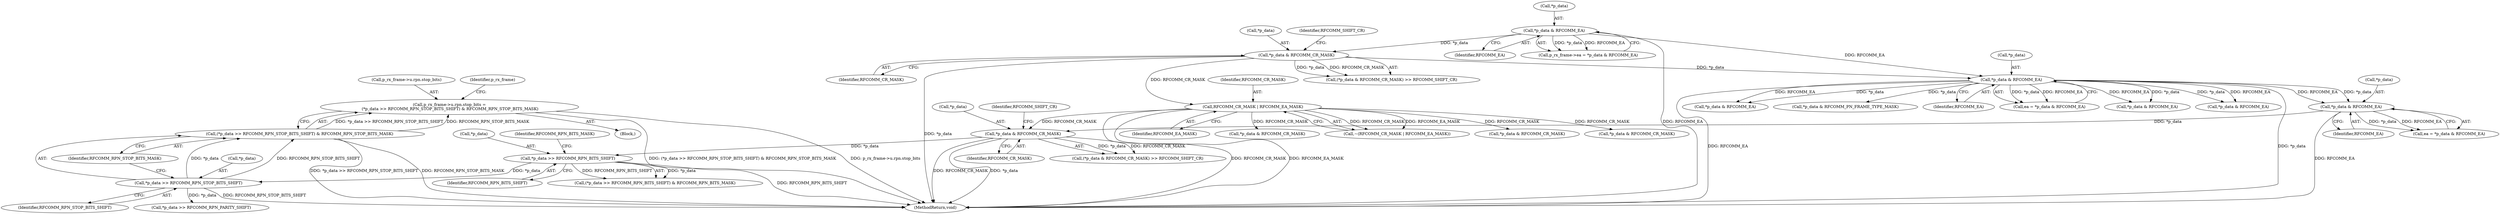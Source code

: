 digraph "0_Android_92a7bf8c44a236607c146240f3c0adc1ae01fedf@pointer" {
"1000829" [label="(Call,p_rx_frame->u.rpn.stop_bits =\n (*p_data >> RFCOMM_RPN_STOP_BITS_SHIFT) & RFCOMM_RPN_STOP_BITS_MASK)"];
"1000837" [label="(Call,(*p_data >> RFCOMM_RPN_STOP_BITS_SHIFT) & RFCOMM_RPN_STOP_BITS_MASK)"];
"1000838" [label="(Call,*p_data >> RFCOMM_RPN_STOP_BITS_SHIFT)"];
"1000824" [label="(Call,*p_data >> RFCOMM_RPN_BITS_SHIFT)"];
"1000748" [label="(Call,*p_data & RFCOMM_CR_MASK)"];
"1000741" [label="(Call,*p_data & RFCOMM_EA)"];
"1000222" [label="(Call,*p_data & RFCOMM_EA)"];
"1000163" [label="(Call,*p_data & RFCOMM_CR_MASK)"];
"1000154" [label="(Call,*p_data & RFCOMM_EA)"];
"1000177" [label="(Call,RFCOMM_CR_MASK | RFCOMM_EA_MASK)"];
"1000179" [label="(Identifier,RFCOMM_EA_MASK)"];
"1000852" [label="(Call,*p_data >> RFCOMM_RPN_PARITY_SHIFT)"];
"1000838" [label="(Call,*p_data >> RFCOMM_RPN_STOP_BITS_SHIFT)"];
"1000827" [label="(Identifier,RFCOMM_RPN_BITS_SHIFT)"];
"1000163" [label="(Call,*p_data & RFCOMM_CR_MASK)"];
"1000571" [label="(Call,*p_data & RFCOMM_CR_MASK)"];
"1000841" [label="(Identifier,RFCOMM_RPN_STOP_BITS_SHIFT)"];
"1000744" [label="(Identifier,RFCOMM_EA)"];
"1000335" [label="(Call,*p_data & RFCOMM_PN_FRAME_TYPE_MASK)"];
"1000177" [label="(Call,RFCOMM_CR_MASK | RFCOMM_EA_MASK)"];
"1000842" [label="(Identifier,RFCOMM_RPN_STOP_BITS_MASK)"];
"1000748" [label="(Call,*p_data & RFCOMM_CR_MASK)"];
"1000222" [label="(Call,*p_data & RFCOMM_EA)"];
"1000564" [label="(Call,*p_data & RFCOMM_EA)"];
"1000739" [label="(Call,ea = *p_data & RFCOMM_EA)"];
"1000157" [label="(Identifier,RFCOMM_EA)"];
"1000154" [label="(Call,*p_data & RFCOMM_EA)"];
"1000751" [label="(Identifier,RFCOMM_CR_MASK)"];
"1000830" [label="(Call,p_rx_frame->u.rpn.stop_bits)"];
"1000162" [label="(Call,(*p_data & RFCOMM_CR_MASK) >> RFCOMM_SHIFT_CR)"];
"1000837" [label="(Call,(*p_data >> RFCOMM_RPN_STOP_BITS_SHIFT) & RFCOMM_RPN_STOP_BITS_MASK)"];
"1000747" [label="(Call,(*p_data & RFCOMM_CR_MASK) >> RFCOMM_SHIFT_CR)"];
"1000741" [label="(Call,*p_data & RFCOMM_EA)"];
"1000176" [label="(Call,~(RFCOMM_CR_MASK | RFCOMM_EA_MASK))"];
"1000823" [label="(Call,(*p_data >> RFCOMM_RPN_BITS_SHIFT) & RFCOMM_RPN_BITS_MASK)"];
"1000825" [label="(Call,*p_data)"];
"1000828" [label="(Identifier,RFCOMM_RPN_BITS_MASK)"];
"1000824" [label="(Call,*p_data >> RFCOMM_RPN_BITS_SHIFT)"];
"1000150" [label="(Call,p_rx_frame->ea = *p_data & RFCOMM_EA)"];
"1001015" [label="(MethodReturn,void)"];
"1000225" [label="(Identifier,RFCOMM_EA)"];
"1000803" [label="(Block,)"];
"1000220" [label="(Call,ea = *p_data & RFCOMM_EA)"];
"1000705" [label="(Call,*p_data & RFCOMM_CR_MASK)"];
"1000223" [label="(Call,*p_data)"];
"1000839" [label="(Call,*p_data)"];
"1000752" [label="(Identifier,RFCOMM_SHIFT_CR)"];
"1000155" [label="(Call,*p_data)"];
"1000955" [label="(Call,*p_data & RFCOMM_CR_MASK)"];
"1000166" [label="(Identifier,RFCOMM_CR_MASK)"];
"1000692" [label="(Call,*p_data & RFCOMM_EA)"];
"1000829" [label="(Call,p_rx_frame->u.rpn.stop_bits =\n (*p_data >> RFCOMM_RPN_STOP_BITS_SHIFT) & RFCOMM_RPN_STOP_BITS_MASK)"];
"1000749" [label="(Call,*p_data)"];
"1000948" [label="(Call,*p_data & RFCOMM_EA)"];
"1000164" [label="(Call,*p_data)"];
"1000167" [label="(Identifier,RFCOMM_SHIFT_CR)"];
"1000847" [label="(Identifier,p_rx_frame)"];
"1000178" [label="(Identifier,RFCOMM_CR_MASK)"];
"1000742" [label="(Call,*p_data)"];
"1000829" -> "1000803"  [label="AST: "];
"1000829" -> "1000837"  [label="CFG: "];
"1000830" -> "1000829"  [label="AST: "];
"1000837" -> "1000829"  [label="AST: "];
"1000847" -> "1000829"  [label="CFG: "];
"1000829" -> "1001015"  [label="DDG: p_rx_frame->u.rpn.stop_bits"];
"1000829" -> "1001015"  [label="DDG: (*p_data >> RFCOMM_RPN_STOP_BITS_SHIFT) & RFCOMM_RPN_STOP_BITS_MASK"];
"1000837" -> "1000829"  [label="DDG: *p_data >> RFCOMM_RPN_STOP_BITS_SHIFT"];
"1000837" -> "1000829"  [label="DDG: RFCOMM_RPN_STOP_BITS_MASK"];
"1000837" -> "1000842"  [label="CFG: "];
"1000838" -> "1000837"  [label="AST: "];
"1000842" -> "1000837"  [label="AST: "];
"1000837" -> "1001015"  [label="DDG: *p_data >> RFCOMM_RPN_STOP_BITS_SHIFT"];
"1000837" -> "1001015"  [label="DDG: RFCOMM_RPN_STOP_BITS_MASK"];
"1000838" -> "1000837"  [label="DDG: *p_data"];
"1000838" -> "1000837"  [label="DDG: RFCOMM_RPN_STOP_BITS_SHIFT"];
"1000838" -> "1000841"  [label="CFG: "];
"1000839" -> "1000838"  [label="AST: "];
"1000841" -> "1000838"  [label="AST: "];
"1000842" -> "1000838"  [label="CFG: "];
"1000838" -> "1001015"  [label="DDG: RFCOMM_RPN_STOP_BITS_SHIFT"];
"1000824" -> "1000838"  [label="DDG: *p_data"];
"1000838" -> "1000852"  [label="DDG: *p_data"];
"1000824" -> "1000823"  [label="AST: "];
"1000824" -> "1000827"  [label="CFG: "];
"1000825" -> "1000824"  [label="AST: "];
"1000827" -> "1000824"  [label="AST: "];
"1000828" -> "1000824"  [label="CFG: "];
"1000824" -> "1001015"  [label="DDG: RFCOMM_RPN_BITS_SHIFT"];
"1000824" -> "1000823"  [label="DDG: *p_data"];
"1000824" -> "1000823"  [label="DDG: RFCOMM_RPN_BITS_SHIFT"];
"1000748" -> "1000824"  [label="DDG: *p_data"];
"1000748" -> "1000747"  [label="AST: "];
"1000748" -> "1000751"  [label="CFG: "];
"1000749" -> "1000748"  [label="AST: "];
"1000751" -> "1000748"  [label="AST: "];
"1000752" -> "1000748"  [label="CFG: "];
"1000748" -> "1001015"  [label="DDG: RFCOMM_CR_MASK"];
"1000748" -> "1001015"  [label="DDG: *p_data"];
"1000748" -> "1000747"  [label="DDG: *p_data"];
"1000748" -> "1000747"  [label="DDG: RFCOMM_CR_MASK"];
"1000741" -> "1000748"  [label="DDG: *p_data"];
"1000177" -> "1000748"  [label="DDG: RFCOMM_CR_MASK"];
"1000741" -> "1000739"  [label="AST: "];
"1000741" -> "1000744"  [label="CFG: "];
"1000742" -> "1000741"  [label="AST: "];
"1000744" -> "1000741"  [label="AST: "];
"1000739" -> "1000741"  [label="CFG: "];
"1000741" -> "1001015"  [label="DDG: RFCOMM_EA"];
"1000741" -> "1000739"  [label="DDG: *p_data"];
"1000741" -> "1000739"  [label="DDG: RFCOMM_EA"];
"1000222" -> "1000741"  [label="DDG: *p_data"];
"1000222" -> "1000741"  [label="DDG: RFCOMM_EA"];
"1000222" -> "1000220"  [label="AST: "];
"1000222" -> "1000225"  [label="CFG: "];
"1000223" -> "1000222"  [label="AST: "];
"1000225" -> "1000222"  [label="AST: "];
"1000220" -> "1000222"  [label="CFG: "];
"1000222" -> "1001015"  [label="DDG: RFCOMM_EA"];
"1000222" -> "1001015"  [label="DDG: *p_data"];
"1000222" -> "1000220"  [label="DDG: *p_data"];
"1000222" -> "1000220"  [label="DDG: RFCOMM_EA"];
"1000163" -> "1000222"  [label="DDG: *p_data"];
"1000154" -> "1000222"  [label="DDG: RFCOMM_EA"];
"1000222" -> "1000335"  [label="DDG: *p_data"];
"1000222" -> "1000564"  [label="DDG: *p_data"];
"1000222" -> "1000564"  [label="DDG: RFCOMM_EA"];
"1000222" -> "1000692"  [label="DDG: *p_data"];
"1000222" -> "1000692"  [label="DDG: RFCOMM_EA"];
"1000222" -> "1000948"  [label="DDG: *p_data"];
"1000222" -> "1000948"  [label="DDG: RFCOMM_EA"];
"1000163" -> "1000162"  [label="AST: "];
"1000163" -> "1000166"  [label="CFG: "];
"1000164" -> "1000163"  [label="AST: "];
"1000166" -> "1000163"  [label="AST: "];
"1000167" -> "1000163"  [label="CFG: "];
"1000163" -> "1001015"  [label="DDG: *p_data"];
"1000163" -> "1000162"  [label="DDG: *p_data"];
"1000163" -> "1000162"  [label="DDG: RFCOMM_CR_MASK"];
"1000154" -> "1000163"  [label="DDG: *p_data"];
"1000163" -> "1000177"  [label="DDG: RFCOMM_CR_MASK"];
"1000154" -> "1000150"  [label="AST: "];
"1000154" -> "1000157"  [label="CFG: "];
"1000155" -> "1000154"  [label="AST: "];
"1000157" -> "1000154"  [label="AST: "];
"1000150" -> "1000154"  [label="CFG: "];
"1000154" -> "1001015"  [label="DDG: RFCOMM_EA"];
"1000154" -> "1000150"  [label="DDG: *p_data"];
"1000154" -> "1000150"  [label="DDG: RFCOMM_EA"];
"1000177" -> "1000176"  [label="AST: "];
"1000177" -> "1000179"  [label="CFG: "];
"1000178" -> "1000177"  [label="AST: "];
"1000179" -> "1000177"  [label="AST: "];
"1000176" -> "1000177"  [label="CFG: "];
"1000177" -> "1001015"  [label="DDG: RFCOMM_CR_MASK"];
"1000177" -> "1001015"  [label="DDG: RFCOMM_EA_MASK"];
"1000177" -> "1000176"  [label="DDG: RFCOMM_CR_MASK"];
"1000177" -> "1000176"  [label="DDG: RFCOMM_EA_MASK"];
"1000177" -> "1000571"  [label="DDG: RFCOMM_CR_MASK"];
"1000177" -> "1000705"  [label="DDG: RFCOMM_CR_MASK"];
"1000177" -> "1000955"  [label="DDG: RFCOMM_CR_MASK"];
}

